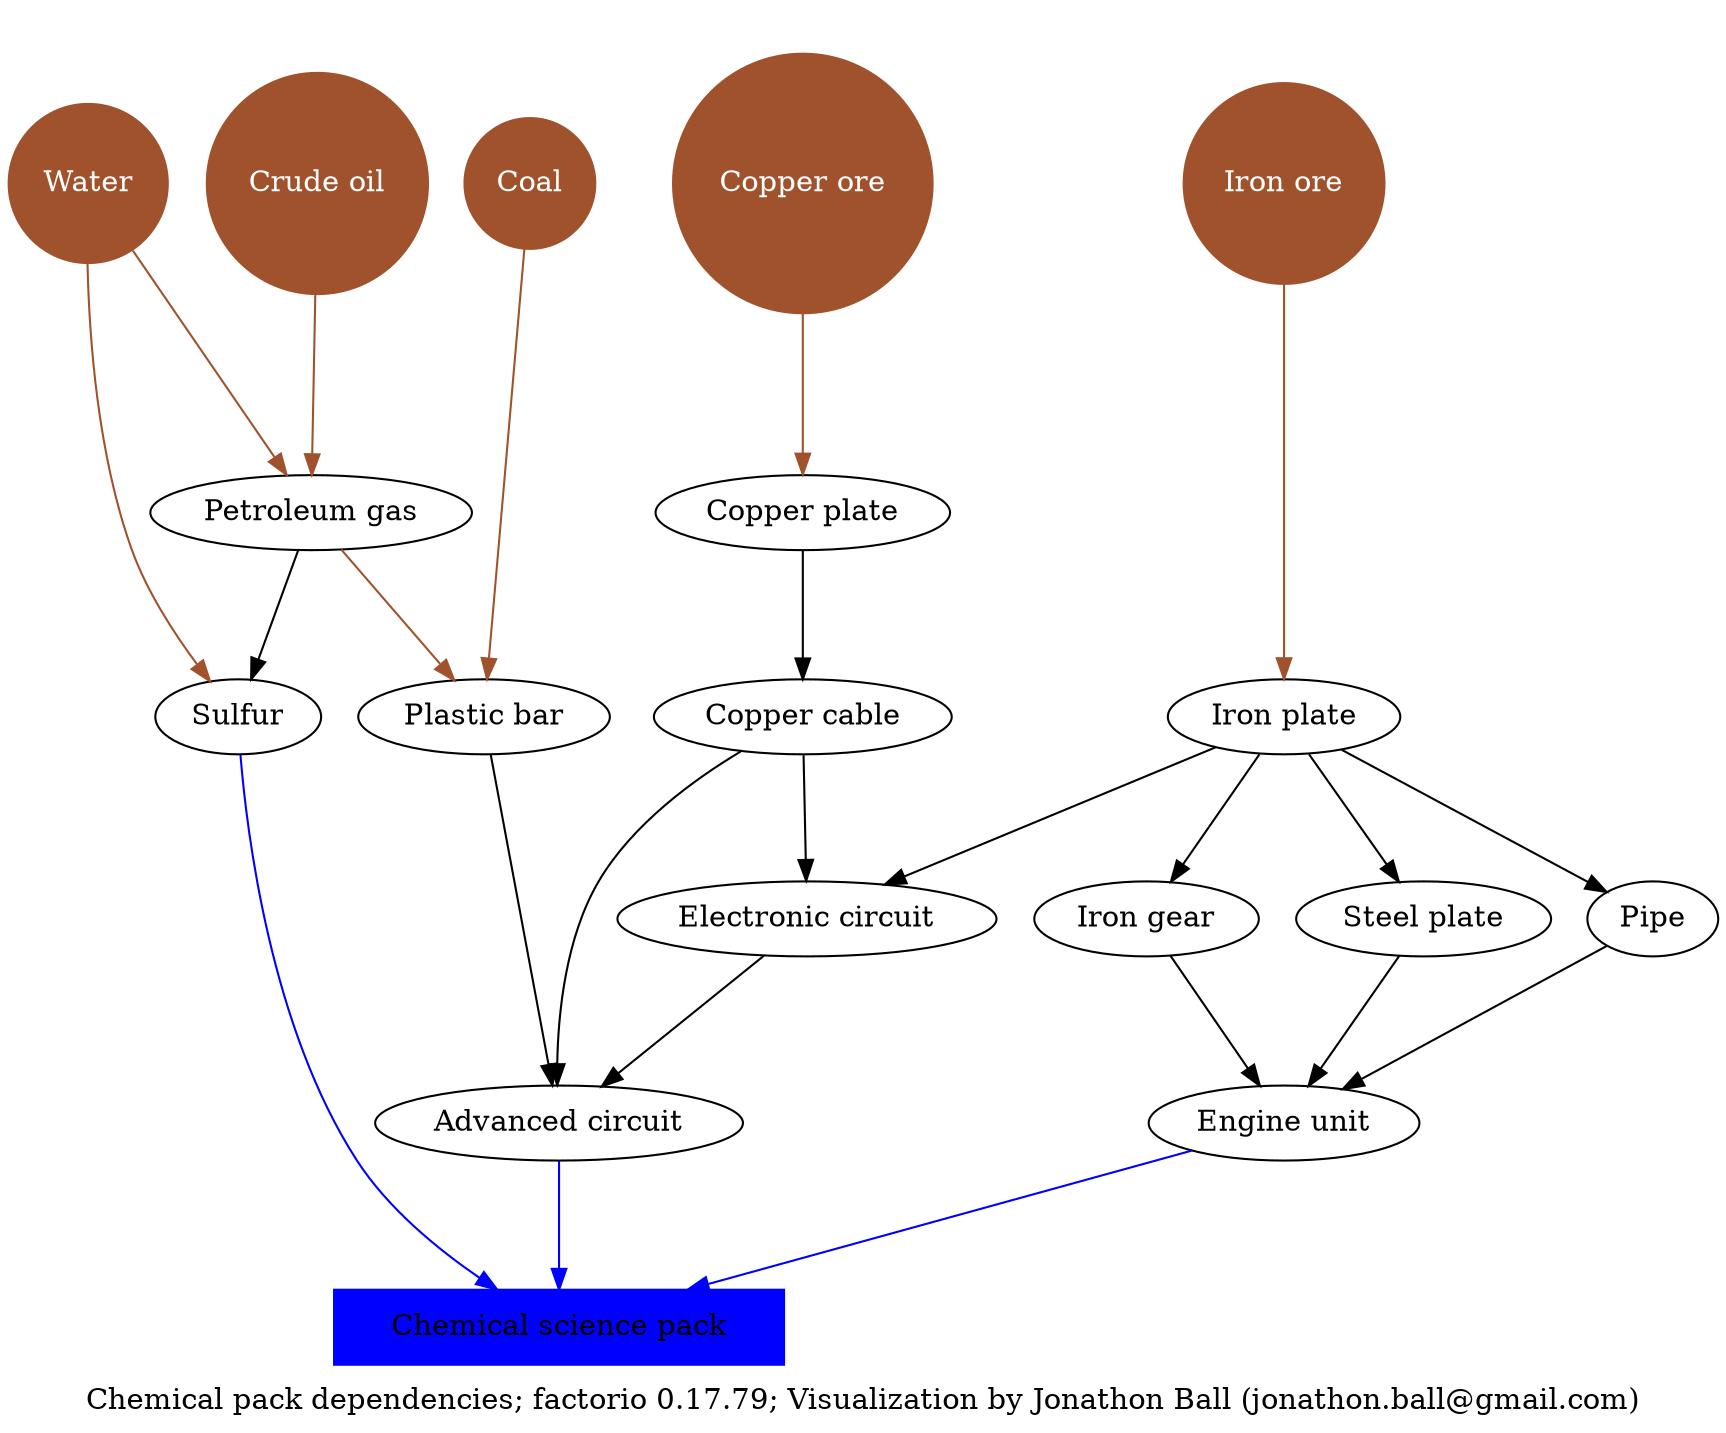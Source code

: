digraph science_packs {

  label = "Chemical pack dependencies; factorio 0.17.79; Visualization by Jonathon Ball (jonathon.ball@gmail.com)";

  subgraph resources {
    node [
      style     = filled,
      fontcolor = white,
      shape     = Mcircle,
      color     = "#a0522d"
    ];

    "Coal";
    "Crude oil";
    "Iron ore";
    "Copper ore";
    "Water";

    rank = min;
  }

  subgraph science_packs {
    node [
      style = filled,
      shape = box,
      width = 3
    ];

    "Chemical science pack"   [color = "#0000ff"];

    rank = max;
  }

  "Water" -> "Sulfur" [color = "#a0522d"];
  "Petroleum gas" -> "Sulfur";

  {
    "Crude oil";
    "Water";
  } -> {
    "Petroleum gas";
  } [color = "#a0522d"];

  "Iron ore" -> "Iron plate" [color = "#a0522d"];

  "Copper ore" -> "Copper plate" [color = "#a0522d"];

  {
    "Coal";
    "Petroleum gas";
  } -> "Plastic bar" [color = "#a0522d"];

  "Iron plate" -> "Pipe";

  "Iron plate" -> "Iron gear";

  "Iron plate" -> "Steel plate";

  "Copper plate" -> "Copper cable";

  {
    "Iron plate";
    "Copper cable";
  } -> "Electronic circuit";

  {
    "Steel plate";
    "Iron gear";
    "Pipe";
  } -> "Engine unit";

  {
    "Plastic bar";
    "Copper cable";
    "Electronic circuit";
  } -> "Advanced circuit";

  {
    "Engine unit";
    "Sulfur";
    "Advanced circuit";
  } -> "Chemical science pack" [color = "#0000ff"];

  ratio = 0.8;
  width=20;

}
